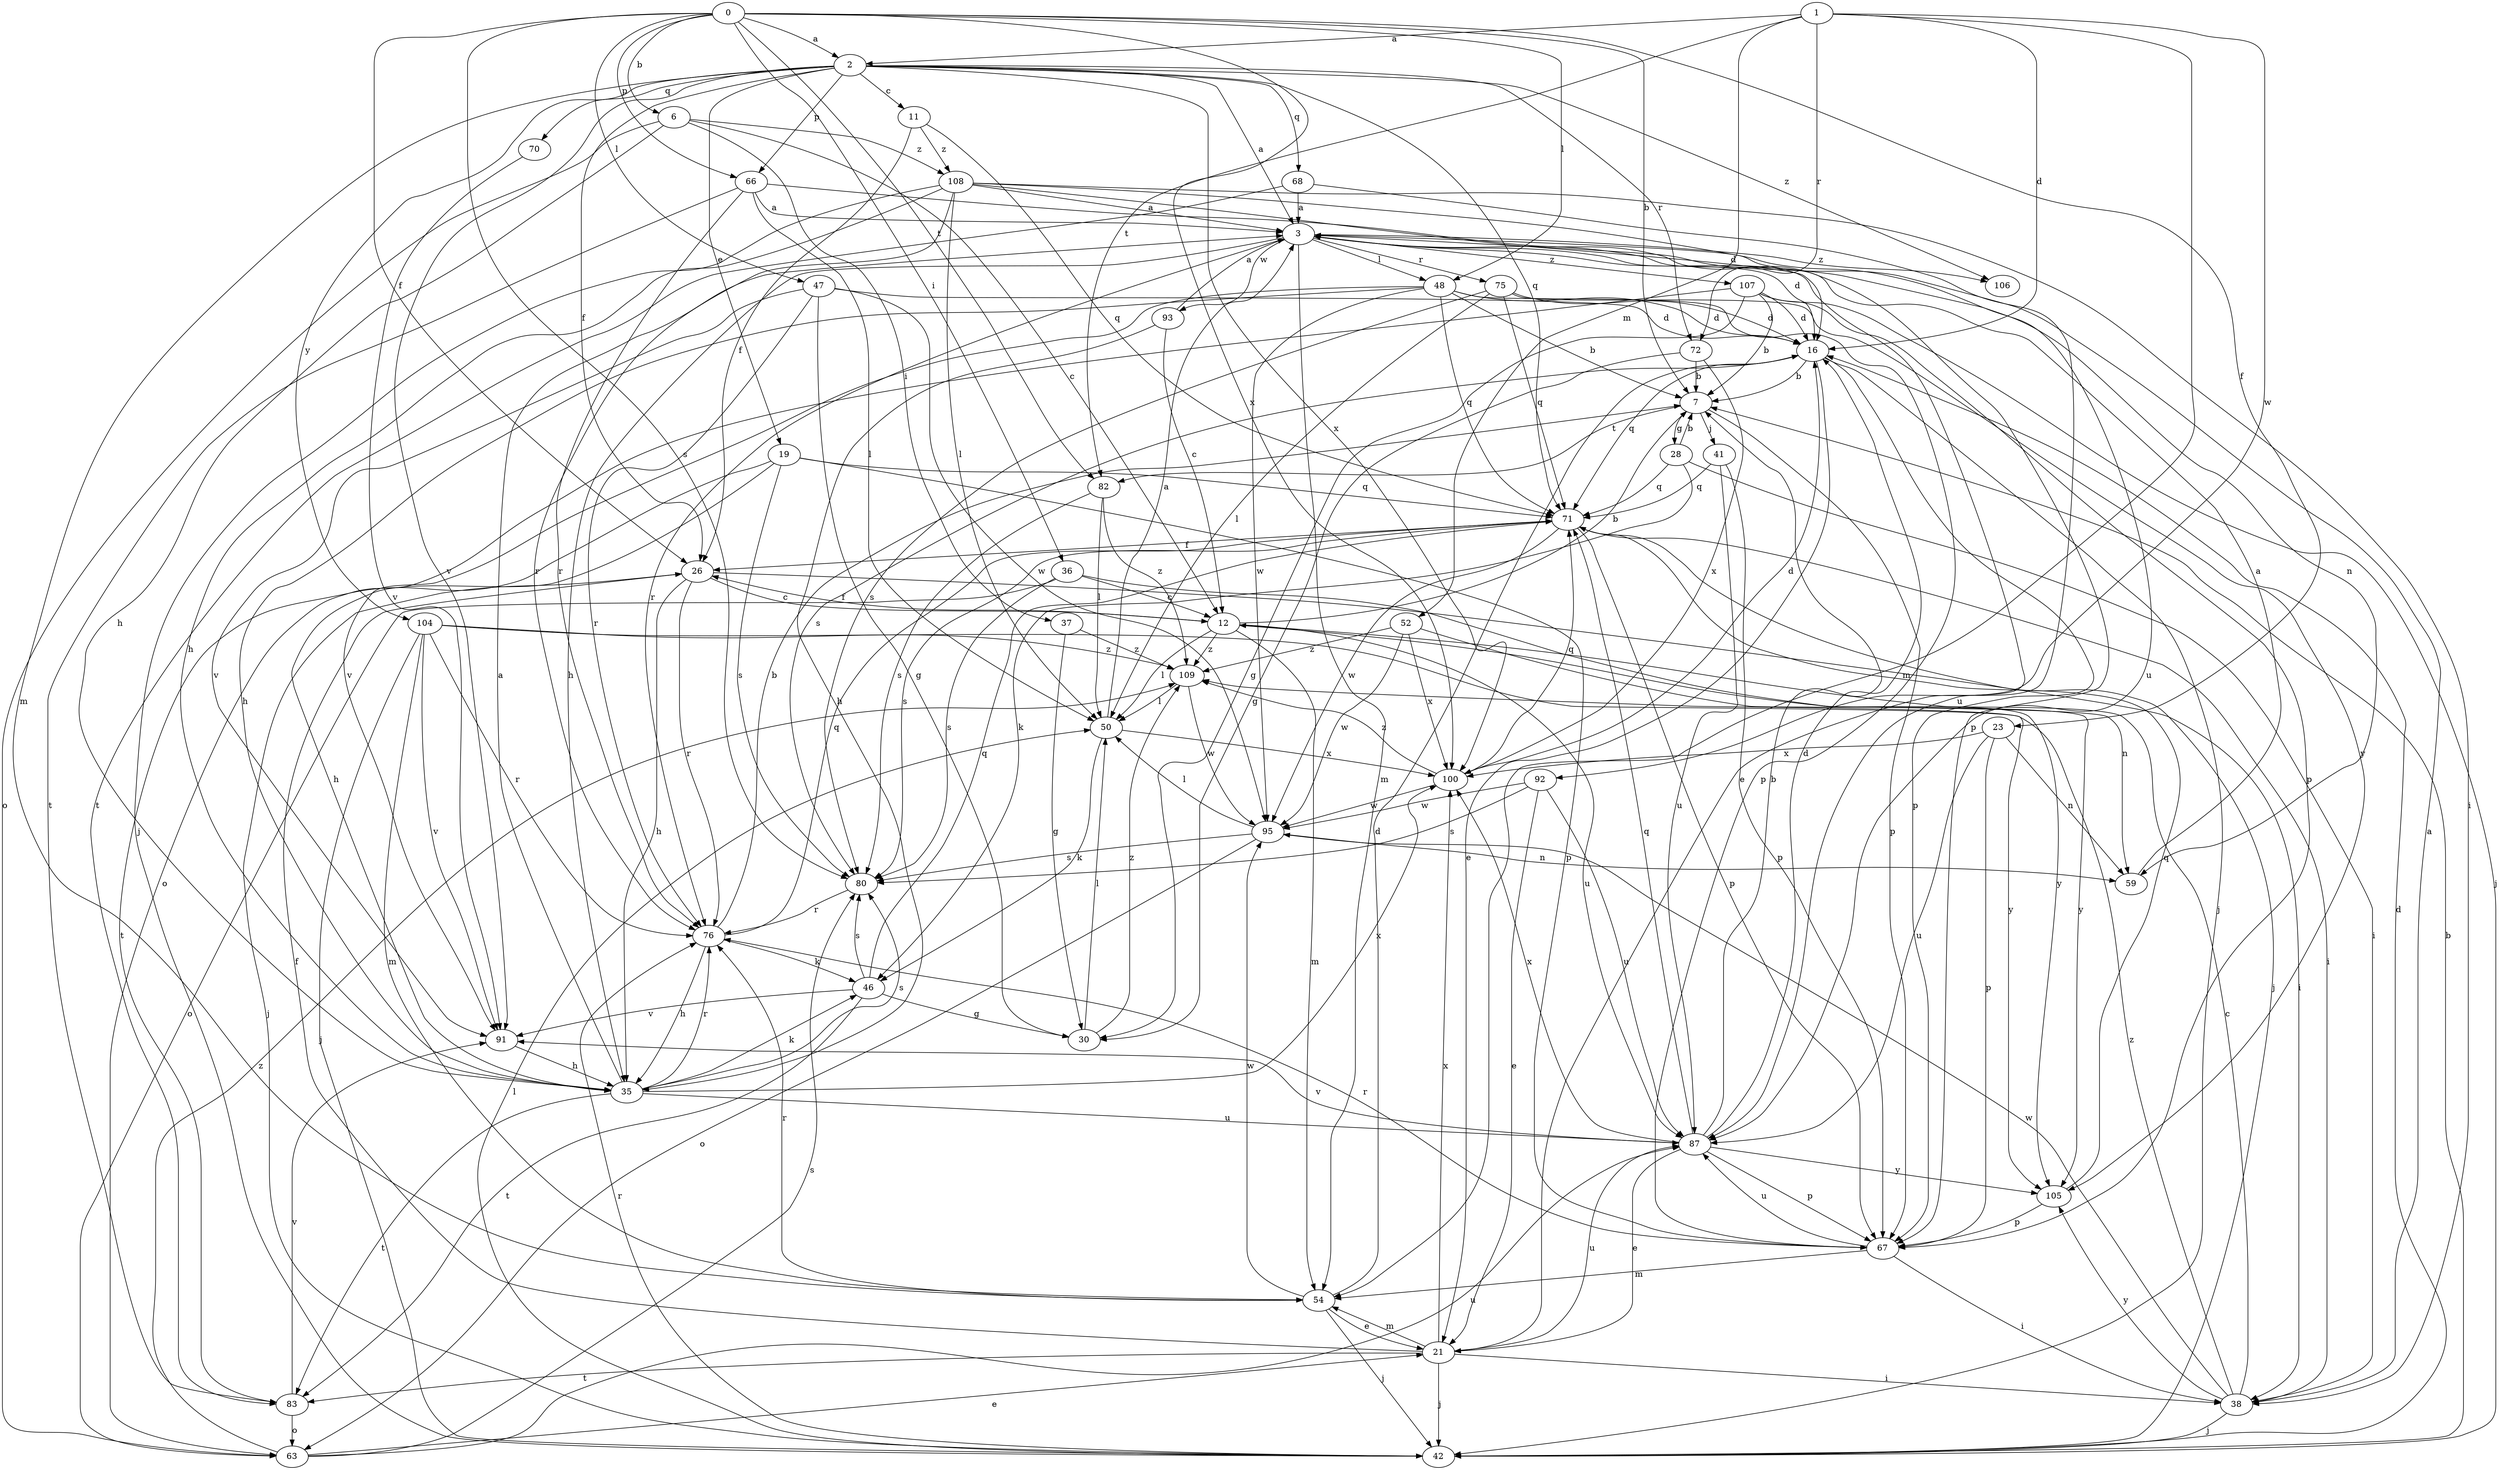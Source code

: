 strict digraph  {
0;
1;
2;
3;
6;
7;
11;
12;
16;
19;
21;
23;
26;
28;
30;
35;
36;
37;
38;
41;
42;
46;
47;
48;
50;
52;
54;
59;
63;
66;
67;
68;
70;
71;
72;
75;
76;
80;
82;
83;
87;
91;
92;
93;
95;
100;
104;
105;
106;
107;
108;
109;
0 -> 2  [label=a];
0 -> 6  [label=b];
0 -> 7  [label=b];
0 -> 23  [label=f];
0 -> 26  [label=f];
0 -> 36  [label=i];
0 -> 47  [label=l];
0 -> 48  [label=l];
0 -> 66  [label=p];
0 -> 80  [label=s];
0 -> 82  [label=t];
0 -> 100  [label=x];
1 -> 2  [label=a];
1 -> 16  [label=d];
1 -> 52  [label=m];
1 -> 54  [label=m];
1 -> 72  [label=r];
1 -> 82  [label=t];
1 -> 92  [label=w];
2 -> 3  [label=a];
2 -> 11  [label=c];
2 -> 19  [label=e];
2 -> 26  [label=f];
2 -> 54  [label=m];
2 -> 66  [label=p];
2 -> 68  [label=q];
2 -> 70  [label=q];
2 -> 71  [label=q];
2 -> 72  [label=r];
2 -> 91  [label=v];
2 -> 100  [label=x];
2 -> 104  [label=y];
2 -> 106  [label=z];
3 -> 16  [label=d];
3 -> 35  [label=h];
3 -> 48  [label=l];
3 -> 54  [label=m];
3 -> 59  [label=n];
3 -> 75  [label=r];
3 -> 76  [label=r];
3 -> 87  [label=u];
3 -> 93  [label=w];
3 -> 106  [label=z];
3 -> 107  [label=z];
6 -> 12  [label=c];
6 -> 35  [label=h];
6 -> 37  [label=i];
6 -> 63  [label=o];
6 -> 108  [label=z];
7 -> 28  [label=g];
7 -> 41  [label=j];
7 -> 67  [label=p];
7 -> 82  [label=t];
11 -> 26  [label=f];
11 -> 71  [label=q];
11 -> 108  [label=z];
12 -> 7  [label=b];
12 -> 26  [label=f];
12 -> 50  [label=l];
12 -> 54  [label=m];
12 -> 59  [label=n];
12 -> 87  [label=u];
12 -> 109  [label=z];
16 -> 7  [label=b];
16 -> 21  [label=e];
16 -> 42  [label=j];
16 -> 67  [label=p];
16 -> 71  [label=q];
16 -> 80  [label=s];
19 -> 35  [label=h];
19 -> 67  [label=p];
19 -> 71  [label=q];
19 -> 80  [label=s];
19 -> 83  [label=t];
21 -> 26  [label=f];
21 -> 38  [label=i];
21 -> 42  [label=j];
21 -> 54  [label=m];
21 -> 83  [label=t];
21 -> 87  [label=u];
21 -> 100  [label=x];
23 -> 59  [label=n];
23 -> 67  [label=p];
23 -> 87  [label=u];
23 -> 100  [label=x];
26 -> 12  [label=c];
26 -> 35  [label=h];
26 -> 38  [label=i];
26 -> 42  [label=j];
26 -> 76  [label=r];
28 -> 7  [label=b];
28 -> 38  [label=i];
28 -> 46  [label=k];
28 -> 71  [label=q];
30 -> 50  [label=l];
30 -> 109  [label=z];
35 -> 3  [label=a];
35 -> 46  [label=k];
35 -> 76  [label=r];
35 -> 80  [label=s];
35 -> 83  [label=t];
35 -> 87  [label=u];
35 -> 100  [label=x];
36 -> 12  [label=c];
36 -> 63  [label=o];
36 -> 80  [label=s];
36 -> 105  [label=y];
37 -> 30  [label=g];
37 -> 109  [label=z];
38 -> 3  [label=a];
38 -> 12  [label=c];
38 -> 42  [label=j];
38 -> 95  [label=w];
38 -> 105  [label=y];
38 -> 109  [label=z];
41 -> 67  [label=p];
41 -> 71  [label=q];
41 -> 87  [label=u];
42 -> 7  [label=b];
42 -> 16  [label=d];
42 -> 50  [label=l];
42 -> 76  [label=r];
46 -> 30  [label=g];
46 -> 71  [label=q];
46 -> 80  [label=s];
46 -> 83  [label=t];
46 -> 91  [label=v];
47 -> 16  [label=d];
47 -> 30  [label=g];
47 -> 76  [label=r];
47 -> 91  [label=v];
47 -> 95  [label=w];
48 -> 7  [label=b];
48 -> 16  [label=d];
48 -> 35  [label=h];
48 -> 67  [label=p];
48 -> 71  [label=q];
48 -> 91  [label=v];
48 -> 95  [label=w];
50 -> 3  [label=a];
50 -> 46  [label=k];
50 -> 100  [label=x];
52 -> 95  [label=w];
52 -> 100  [label=x];
52 -> 105  [label=y];
52 -> 109  [label=z];
54 -> 16  [label=d];
54 -> 21  [label=e];
54 -> 42  [label=j];
54 -> 76  [label=r];
54 -> 95  [label=w];
59 -> 3  [label=a];
63 -> 21  [label=e];
63 -> 80  [label=s];
63 -> 87  [label=u];
63 -> 109  [label=z];
66 -> 3  [label=a];
66 -> 50  [label=l];
66 -> 67  [label=p];
66 -> 76  [label=r];
66 -> 83  [label=t];
67 -> 38  [label=i];
67 -> 54  [label=m];
67 -> 76  [label=r];
67 -> 87  [label=u];
68 -> 3  [label=a];
68 -> 21  [label=e];
68 -> 83  [label=t];
70 -> 91  [label=v];
71 -> 26  [label=f];
71 -> 38  [label=i];
71 -> 42  [label=j];
71 -> 67  [label=p];
71 -> 80  [label=s];
71 -> 95  [label=w];
72 -> 7  [label=b];
72 -> 30  [label=g];
72 -> 100  [label=x];
75 -> 16  [label=d];
75 -> 50  [label=l];
75 -> 71  [label=q];
75 -> 80  [label=s];
75 -> 105  [label=y];
76 -> 7  [label=b];
76 -> 35  [label=h];
76 -> 46  [label=k];
76 -> 71  [label=q];
80 -> 76  [label=r];
82 -> 50  [label=l];
82 -> 80  [label=s];
82 -> 109  [label=z];
83 -> 63  [label=o];
83 -> 91  [label=v];
87 -> 7  [label=b];
87 -> 16  [label=d];
87 -> 21  [label=e];
87 -> 67  [label=p];
87 -> 71  [label=q];
87 -> 91  [label=v];
87 -> 100  [label=x];
87 -> 105  [label=y];
91 -> 35  [label=h];
92 -> 21  [label=e];
92 -> 80  [label=s];
92 -> 87  [label=u];
92 -> 95  [label=w];
93 -> 3  [label=a];
93 -> 12  [label=c];
93 -> 35  [label=h];
95 -> 50  [label=l];
95 -> 59  [label=n];
95 -> 63  [label=o];
95 -> 80  [label=s];
100 -> 16  [label=d];
100 -> 71  [label=q];
100 -> 95  [label=w];
100 -> 109  [label=z];
104 -> 42  [label=j];
104 -> 54  [label=m];
104 -> 76  [label=r];
104 -> 91  [label=v];
104 -> 105  [label=y];
104 -> 109  [label=z];
105 -> 67  [label=p];
105 -> 71  [label=q];
107 -> 7  [label=b];
107 -> 16  [label=d];
107 -> 30  [label=g];
107 -> 42  [label=j];
107 -> 63  [label=o];
107 -> 67  [label=p];
108 -> 3  [label=a];
108 -> 16  [label=d];
108 -> 35  [label=h];
108 -> 38  [label=i];
108 -> 42  [label=j];
108 -> 50  [label=l];
108 -> 76  [label=r];
108 -> 87  [label=u];
109 -> 50  [label=l];
109 -> 95  [label=w];
}
